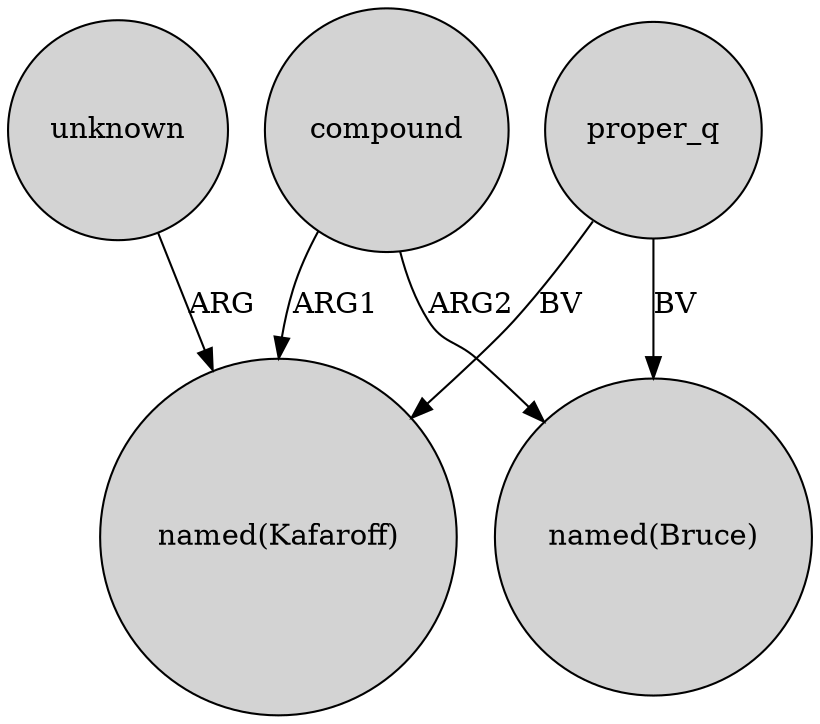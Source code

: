 digraph {
	node [shape=circle style=filled]
	proper_q -> "named(Bruce)" [label=BV]
	compound -> "named(Kafaroff)" [label=ARG1]
	compound -> "named(Bruce)" [label=ARG2]
	proper_q -> "named(Kafaroff)" [label=BV]
	unknown -> "named(Kafaroff)" [label=ARG]
}
